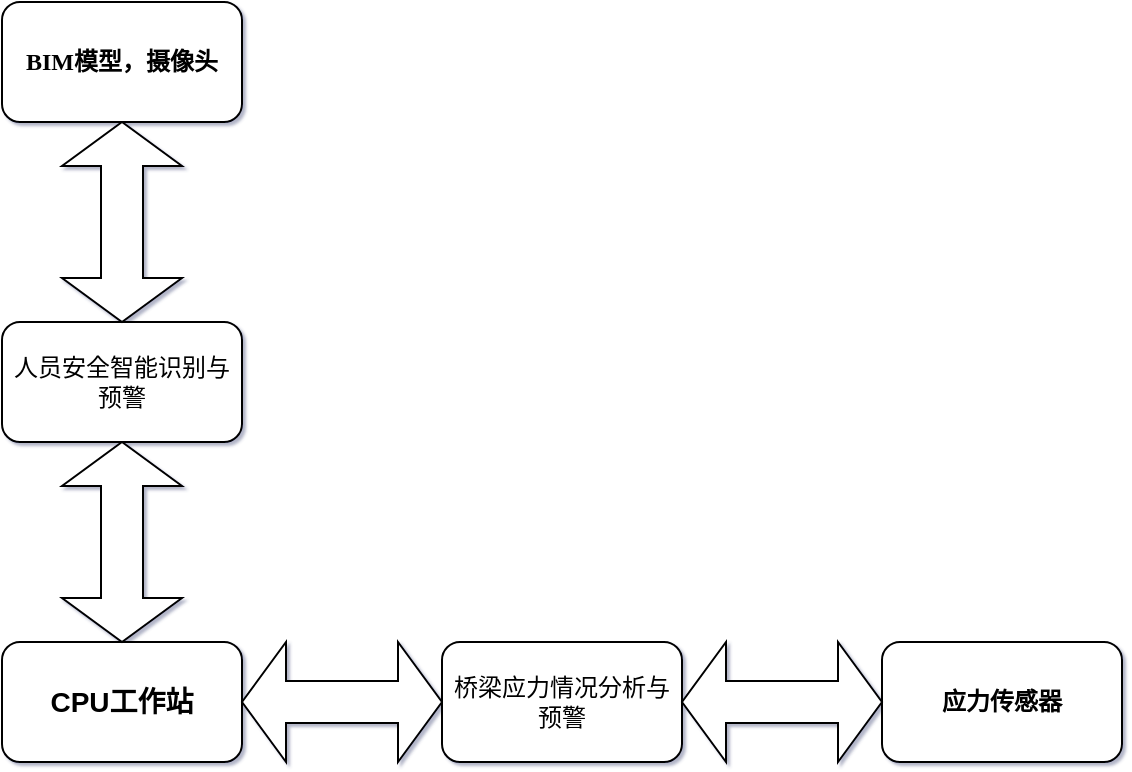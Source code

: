 <mxfile version="14.5.3" type="github">
  <diagram id="725LeDUXfW7LD5L2FMua" name="第 1 页">
    <mxGraphModel dx="981" dy="1695" grid="1" gridSize="10" guides="1" tooltips="1" connect="1" arrows="1" fold="1" page="1" pageScale="1" pageWidth="827" pageHeight="1169" math="0" shadow="1">
      <root>
        <mxCell id="0" />
        <mxCell id="1" parent="0" />
        <mxCell id="MKRarqYQ3UDj6TJpy0mC-1" value="&lt;b style=&quot;font-size: 14px;&quot;&gt;CPU工作站&lt;/b&gt;" style="rounded=1;whiteSpace=wrap;html=1;fontSize=14;" vertex="1" parent="1">
          <mxGeometry x="350" y="280" width="120" height="60" as="geometry" />
        </mxCell>
        <mxCell id="MKRarqYQ3UDj6TJpy0mC-2" value="" style="html=1;shadow=0;dashed=0;align=center;verticalAlign=middle;shape=mxgraph.arrows2.twoWayArrow;dy=0.65;dx=22;rotation=0;direction=north;" vertex="1" parent="1">
          <mxGeometry x="380" y="180" width="60" height="100" as="geometry" />
        </mxCell>
        <mxCell id="MKRarqYQ3UDj6TJpy0mC-3" value="&lt;p class=&quot;MsoNormal&quot; style=&quot;font-size: 12px;&quot;&gt;&lt;span style=&quot;font-family: &amp;quot;times new roman&amp;quot;; font-size: 12px;&quot;&gt;&lt;font face=&quot;宋体&quot; style=&quot;font-size: 12px;&quot;&gt;人员安全智能识别与预警&lt;/font&gt;&lt;/span&gt;&lt;/p&gt;" style="rounded=1;whiteSpace=wrap;html=1;rotation=0;direction=east;fontSize=12;" vertex="1" parent="1">
          <mxGeometry x="350" y="120" width="120" height="60" as="geometry" />
        </mxCell>
        <mxCell id="MKRarqYQ3UDj6TJpy0mC-4" value="" style="html=1;shadow=0;dashed=0;align=center;verticalAlign=middle;shape=mxgraph.arrows2.twoWayArrow;dy=0.65;dx=22;rotation=0;direction=north;" vertex="1" parent="1">
          <mxGeometry x="380" y="20" width="60" height="100" as="geometry" />
        </mxCell>
        <mxCell id="MKRarqYQ3UDj6TJpy0mC-5" value="&lt;p class=&quot;MsoNormal&quot; style=&quot;font-size: 12px;&quot;&gt;&lt;span style=&quot;font-family: &amp;quot;times new roman&amp;quot;; font-size: 12px;&quot;&gt;&lt;font face=&quot;宋体&quot; style=&quot;font-size: 12px;&quot;&gt;BIM模型，摄像头&lt;/font&gt;&lt;/span&gt;&lt;/p&gt;" style="rounded=1;whiteSpace=wrap;html=1;fontStyle=1;rotation=0;direction=east;fontSize=12;" vertex="1" parent="1">
          <mxGeometry x="350" y="-40" width="120" height="60" as="geometry" />
        </mxCell>
        <mxCell id="MKRarqYQ3UDj6TJpy0mC-7" value="" style="html=1;shadow=0;dashed=0;align=center;verticalAlign=middle;shape=mxgraph.arrows2.twoWayArrow;dy=0.65;dx=22;" vertex="1" parent="1">
          <mxGeometry x="470" y="280" width="100" height="60" as="geometry" />
        </mxCell>
        <mxCell id="MKRarqYQ3UDj6TJpy0mC-8" value="&lt;p class=&quot;MsoNormal&quot; style=&quot;font-size: 12px;&quot;&gt;&lt;span style=&quot;font-size: 12px;&quot;&gt;&lt;font face=&quot;宋体&quot; style=&quot;font-size: 12px;&quot;&gt;桥梁应力情况分析&lt;/font&gt;&lt;font face=&quot;宋体&quot; style=&quot;font-size: 12px;&quot;&gt;与预警&lt;/font&gt;&lt;/span&gt;&lt;/p&gt;" style="rounded=1;whiteSpace=wrap;html=1;fontSize=12;" vertex="1" parent="1">
          <mxGeometry x="570" y="280" width="120" height="60" as="geometry" />
        </mxCell>
        <mxCell id="MKRarqYQ3UDj6TJpy0mC-9" value="&lt;p class=&quot;MsoNormal&quot; style=&quot;font-size: 12px;&quot;&gt;&lt;span style=&quot;font-family: &amp;quot;times new roman&amp;quot;; font-size: 12px;&quot;&gt;&lt;font face=&quot;宋体&quot; style=&quot;font-size: 12px;&quot;&gt;应力传感器&lt;/font&gt;&lt;/span&gt;&lt;/p&gt;" style="rounded=1;whiteSpace=wrap;html=1;fontStyle=1;fontSize=12;" vertex="1" parent="1">
          <mxGeometry x="790" y="280" width="120" height="60" as="geometry" />
        </mxCell>
        <mxCell id="MKRarqYQ3UDj6TJpy0mC-10" value="" style="html=1;shadow=0;dashed=0;align=center;verticalAlign=middle;shape=mxgraph.arrows2.twoWayArrow;dy=0.65;dx=22;" vertex="1" parent="1">
          <mxGeometry x="690" y="280" width="100" height="60" as="geometry" />
        </mxCell>
      </root>
    </mxGraphModel>
  </diagram>
</mxfile>
